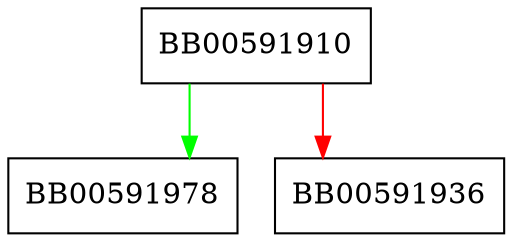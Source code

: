 digraph EC_KEY_print_fp {
  node [shape="box"];
  graph [splines=ortho];
  BB00591910 -> BB00591978 [color="green"];
  BB00591910 -> BB00591936 [color="red"];
}